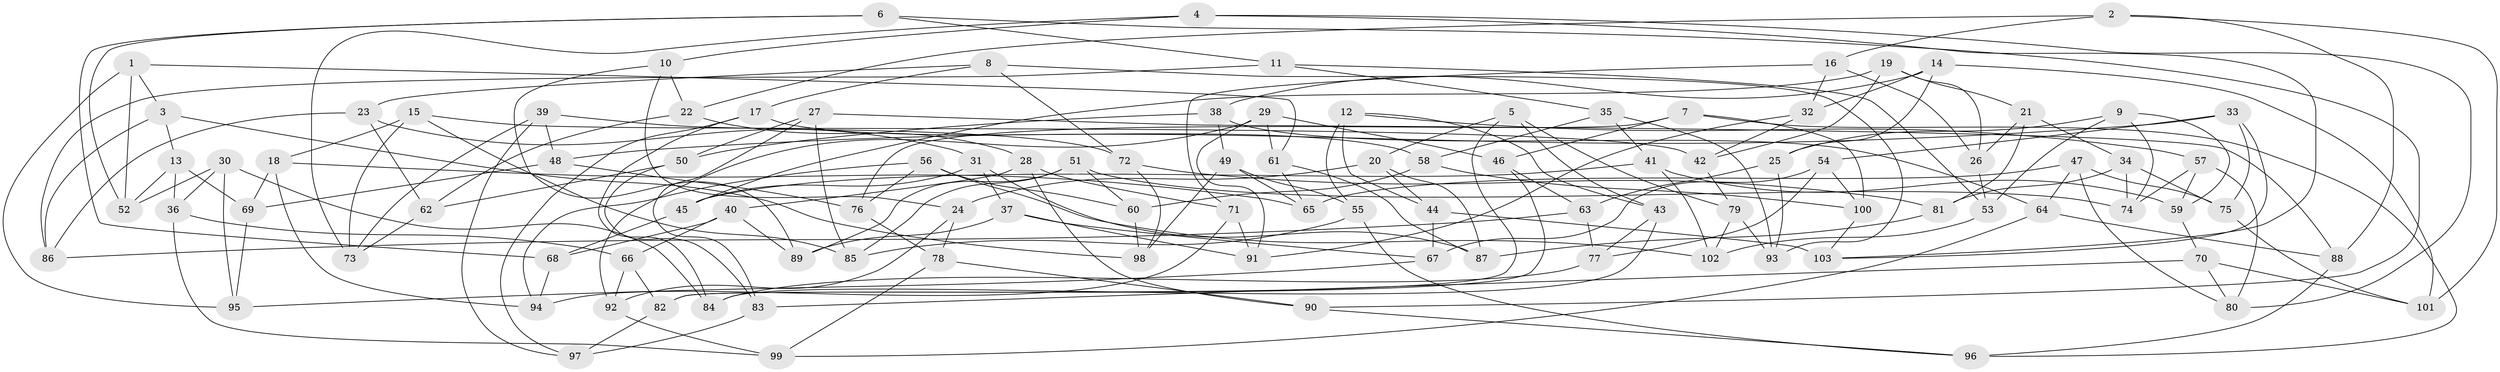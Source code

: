 // coarse degree distribution, {6: 0.6065573770491803, 4: 0.29508196721311475, 5: 0.08196721311475409, 3: 0.01639344262295082}
// Generated by graph-tools (version 1.1) at 2025/42/03/06/25 10:42:25]
// undirected, 103 vertices, 206 edges
graph export_dot {
graph [start="1"]
  node [color=gray90,style=filled];
  1;
  2;
  3;
  4;
  5;
  6;
  7;
  8;
  9;
  10;
  11;
  12;
  13;
  14;
  15;
  16;
  17;
  18;
  19;
  20;
  21;
  22;
  23;
  24;
  25;
  26;
  27;
  28;
  29;
  30;
  31;
  32;
  33;
  34;
  35;
  36;
  37;
  38;
  39;
  40;
  41;
  42;
  43;
  44;
  45;
  46;
  47;
  48;
  49;
  50;
  51;
  52;
  53;
  54;
  55;
  56;
  57;
  58;
  59;
  60;
  61;
  62;
  63;
  64;
  65;
  66;
  67;
  68;
  69;
  70;
  71;
  72;
  73;
  74;
  75;
  76;
  77;
  78;
  79;
  80;
  81;
  82;
  83;
  84;
  85;
  86;
  87;
  88;
  89;
  90;
  91;
  92;
  93;
  94;
  95;
  96;
  97;
  98;
  99;
  100;
  101;
  102;
  103;
  1 -- 61;
  1 -- 52;
  1 -- 95;
  1 -- 3;
  2 -- 88;
  2 -- 22;
  2 -- 16;
  2 -- 101;
  3 -- 86;
  3 -- 13;
  3 -- 98;
  4 -- 10;
  4 -- 80;
  4 -- 103;
  4 -- 73;
  5 -- 82;
  5 -- 79;
  5 -- 43;
  5 -- 20;
  6 -- 52;
  6 -- 68;
  6 -- 90;
  6 -- 11;
  7 -- 96;
  7 -- 46;
  7 -- 76;
  7 -- 100;
  8 -- 23;
  8 -- 93;
  8 -- 72;
  8 -- 17;
  9 -- 53;
  9 -- 74;
  9 -- 25;
  9 -- 59;
  10 -- 24;
  10 -- 89;
  10 -- 22;
  11 -- 86;
  11 -- 53;
  11 -- 35;
  12 -- 57;
  12 -- 44;
  12 -- 43;
  12 -- 55;
  13 -- 69;
  13 -- 36;
  13 -- 52;
  14 -- 101;
  14 -- 25;
  14 -- 38;
  14 -- 32;
  15 -- 85;
  15 -- 18;
  15 -- 73;
  15 -- 42;
  16 -- 71;
  16 -- 26;
  16 -- 32;
  17 -- 97;
  17 -- 84;
  17 -- 58;
  18 -- 94;
  18 -- 65;
  18 -- 69;
  19 -- 45;
  19 -- 26;
  19 -- 21;
  19 -- 42;
  20 -- 87;
  20 -- 24;
  20 -- 44;
  21 -- 81;
  21 -- 26;
  21 -- 34;
  22 -- 28;
  22 -- 62;
  23 -- 62;
  23 -- 31;
  23 -- 86;
  24 -- 92;
  24 -- 78;
  25 -- 93;
  25 -- 63;
  26 -- 53;
  27 -- 85;
  27 -- 88;
  27 -- 83;
  27 -- 50;
  28 -- 71;
  28 -- 40;
  28 -- 90;
  29 -- 92;
  29 -- 91;
  29 -- 46;
  29 -- 61;
  30 -- 95;
  30 -- 52;
  30 -- 84;
  30 -- 36;
  31 -- 45;
  31 -- 37;
  31 -- 87;
  32 -- 91;
  32 -- 42;
  33 -- 103;
  33 -- 75;
  33 -- 48;
  33 -- 54;
  34 -- 81;
  34 -- 74;
  34 -- 75;
  35 -- 41;
  35 -- 58;
  35 -- 93;
  36 -- 66;
  36 -- 99;
  37 -- 89;
  37 -- 91;
  37 -- 67;
  38 -- 49;
  38 -- 50;
  38 -- 64;
  39 -- 73;
  39 -- 72;
  39 -- 48;
  39 -- 97;
  40 -- 89;
  40 -- 66;
  40 -- 68;
  41 -- 45;
  41 -- 59;
  41 -- 102;
  42 -- 79;
  43 -- 84;
  43 -- 77;
  44 -- 67;
  44 -- 103;
  45 -- 68;
  46 -- 82;
  46 -- 63;
  47 -- 75;
  47 -- 65;
  47 -- 80;
  47 -- 64;
  48 -- 69;
  48 -- 76;
  49 -- 98;
  49 -- 55;
  49 -- 65;
  50 -- 62;
  50 -- 83;
  51 -- 89;
  51 -- 60;
  51 -- 74;
  51 -- 85;
  53 -- 102;
  54 -- 77;
  54 -- 67;
  54 -- 100;
  55 -- 85;
  55 -- 96;
  56 -- 102;
  56 -- 76;
  56 -- 60;
  56 -- 94;
  57 -- 59;
  57 -- 80;
  57 -- 74;
  58 -- 100;
  58 -- 60;
  59 -- 70;
  60 -- 98;
  61 -- 87;
  61 -- 65;
  62 -- 73;
  63 -- 86;
  63 -- 77;
  64 -- 99;
  64 -- 88;
  66 -- 82;
  66 -- 92;
  67 -- 95;
  68 -- 94;
  69 -- 95;
  70 -- 101;
  70 -- 80;
  70 -- 83;
  71 -- 94;
  71 -- 91;
  72 -- 98;
  72 -- 81;
  75 -- 101;
  76 -- 78;
  77 -- 84;
  78 -- 99;
  78 -- 90;
  79 -- 102;
  79 -- 93;
  81 -- 87;
  82 -- 97;
  83 -- 97;
  88 -- 96;
  90 -- 96;
  92 -- 99;
  100 -- 103;
}
